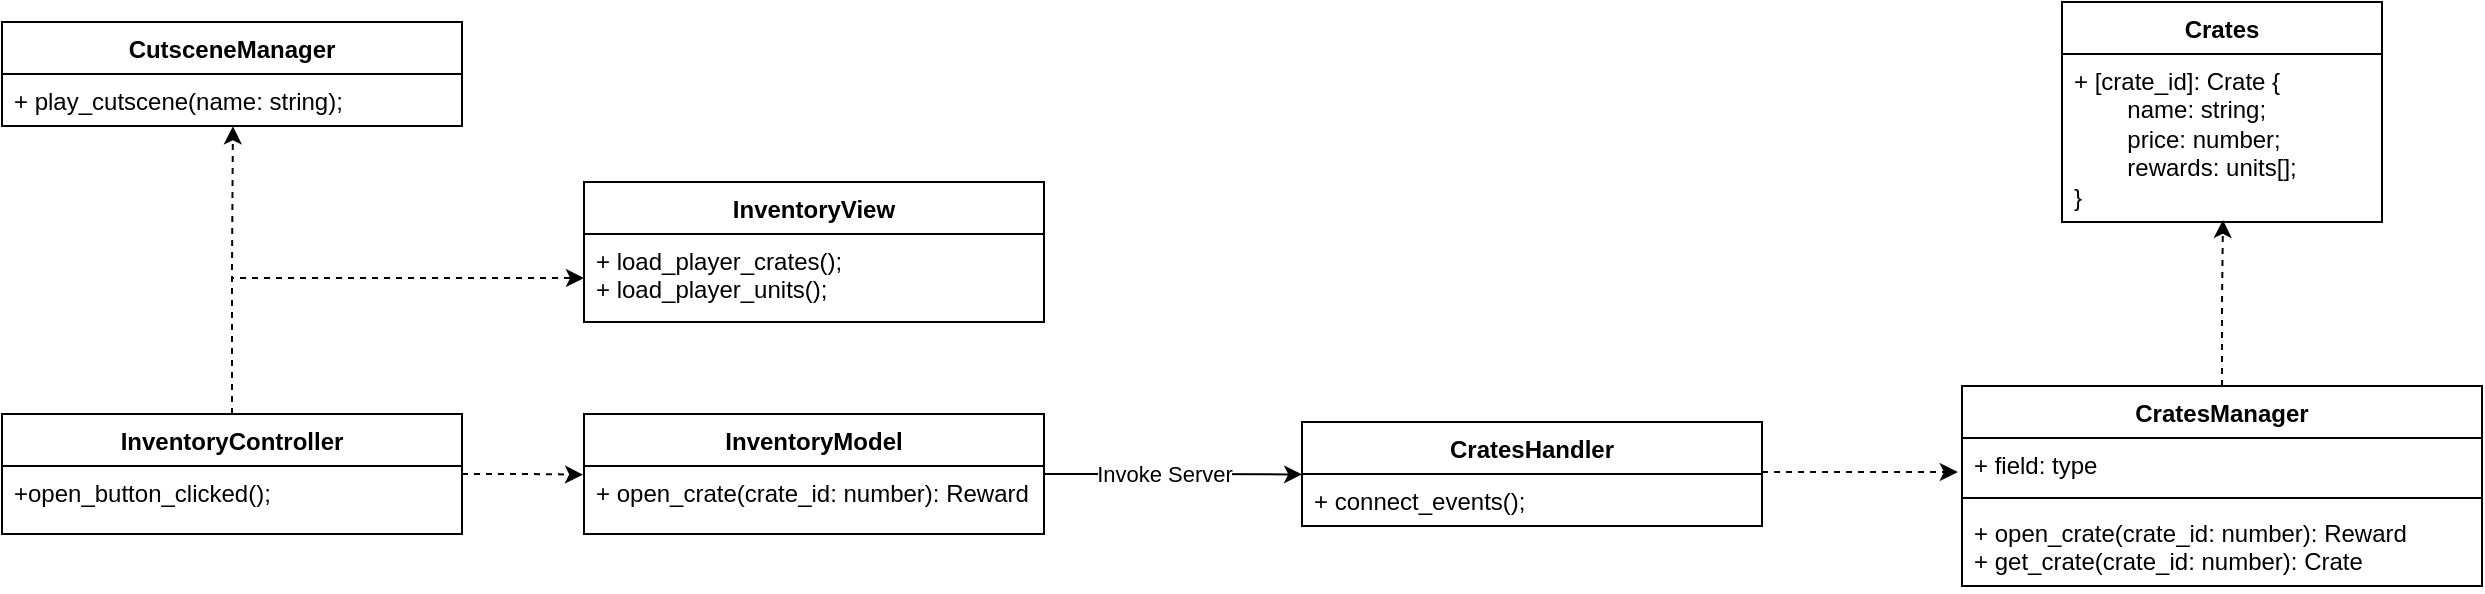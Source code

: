 <mxfile version="24.4.0" type="github">
  <diagram id="C5RBs43oDa-KdzZeNtuy" name="Page-1">
    <mxGraphModel dx="2022" dy="1827" grid="1" gridSize="10" guides="1" tooltips="1" connect="1" arrows="1" fold="1" page="1" pageScale="1" pageWidth="827" pageHeight="1169" math="0" shadow="0">
      <root>
        <mxCell id="WIyWlLk6GJQsqaUBKTNV-0" />
        <mxCell id="WIyWlLk6GJQsqaUBKTNV-1" parent="WIyWlLk6GJQsqaUBKTNV-0" />
        <mxCell id="SDqGMGL2LDUhIZUKtVmR-0" value="CratesManager" style="swimlane;fontStyle=1;align=center;verticalAlign=top;childLayout=stackLayout;horizontal=1;startSize=26;horizontalStack=0;resizeParent=1;resizeParentMax=0;resizeLast=0;collapsible=1;marginBottom=0;whiteSpace=wrap;html=1;" vertex="1" parent="WIyWlLk6GJQsqaUBKTNV-1">
          <mxGeometry x="330" y="182" width="260" height="100" as="geometry" />
        </mxCell>
        <mxCell id="SDqGMGL2LDUhIZUKtVmR-1" value="+ field: type" style="text;strokeColor=none;fillColor=none;align=left;verticalAlign=top;spacingLeft=4;spacingRight=4;overflow=hidden;rotatable=0;points=[[0,0.5],[1,0.5]];portConstraint=eastwest;whiteSpace=wrap;html=1;" vertex="1" parent="SDqGMGL2LDUhIZUKtVmR-0">
          <mxGeometry y="26" width="260" height="26" as="geometry" />
        </mxCell>
        <mxCell id="SDqGMGL2LDUhIZUKtVmR-2" value="" style="line;strokeWidth=1;fillColor=none;align=left;verticalAlign=middle;spacingTop=-1;spacingLeft=3;spacingRight=3;rotatable=0;labelPosition=right;points=[];portConstraint=eastwest;strokeColor=inherit;" vertex="1" parent="SDqGMGL2LDUhIZUKtVmR-0">
          <mxGeometry y="52" width="260" height="8" as="geometry" />
        </mxCell>
        <mxCell id="SDqGMGL2LDUhIZUKtVmR-3" value="+ open_crate(crate_id: number): Reward&lt;div&gt;+ get_crate(crate_id: number): Crate&lt;/div&gt;&lt;div&gt;&lt;br&gt;&lt;/div&gt;&lt;div&gt;&lt;br&gt;&lt;/div&gt;" style="text;strokeColor=none;fillColor=none;align=left;verticalAlign=top;spacingLeft=4;spacingRight=4;overflow=hidden;rotatable=0;points=[[0,0.5],[1,0.5]];portConstraint=eastwest;whiteSpace=wrap;html=1;" vertex="1" parent="SDqGMGL2LDUhIZUKtVmR-0">
          <mxGeometry y="60" width="260" height="40" as="geometry" />
        </mxCell>
        <mxCell id="SDqGMGL2LDUhIZUKtVmR-4" value="CratesHandler" style="swimlane;fontStyle=1;align=center;verticalAlign=top;childLayout=stackLayout;horizontal=1;startSize=26;horizontalStack=0;resizeParent=1;resizeParentMax=0;resizeLast=0;collapsible=1;marginBottom=0;whiteSpace=wrap;html=1;" vertex="1" parent="WIyWlLk6GJQsqaUBKTNV-1">
          <mxGeometry y="200" width="230" height="52" as="geometry" />
        </mxCell>
        <mxCell id="SDqGMGL2LDUhIZUKtVmR-5" value="+ connect_events();" style="text;strokeColor=none;fillColor=none;align=left;verticalAlign=top;spacingLeft=4;spacingRight=4;overflow=hidden;rotatable=0;points=[[0,0.5],[1,0.5]];portConstraint=eastwest;whiteSpace=wrap;html=1;" vertex="1" parent="SDqGMGL2LDUhIZUKtVmR-4">
          <mxGeometry y="26" width="230" height="26" as="geometry" />
        </mxCell>
        <mxCell id="SDqGMGL2LDUhIZUKtVmR-13" value="Crates" style="swimlane;fontStyle=1;align=center;verticalAlign=top;childLayout=stackLayout;horizontal=1;startSize=26;horizontalStack=0;resizeParent=1;resizeParentMax=0;resizeLast=0;collapsible=1;marginBottom=0;whiteSpace=wrap;html=1;" vertex="1" parent="WIyWlLk6GJQsqaUBKTNV-1">
          <mxGeometry x="380" y="-10" width="160" height="110" as="geometry" />
        </mxCell>
        <mxCell id="SDqGMGL2LDUhIZUKtVmR-14" value="+ [crate_id]: Crate {&lt;div&gt;&lt;span style=&quot;white-space: pre;&quot;&gt;&#x9;&lt;/span&gt;name: string;&lt;br&gt;&lt;/div&gt;&lt;div&gt;&lt;span style=&quot;white-space: pre;&quot;&gt;&#x9;&lt;/span&gt;price: number;&lt;br&gt;&lt;/div&gt;&lt;div&gt;&lt;span style=&quot;white-space: pre;&quot;&gt;&#x9;&lt;/span&gt;rewards: units[];&lt;br&gt;&lt;/div&gt;&lt;div&gt;}&lt;/div&gt;" style="text;strokeColor=none;fillColor=none;align=left;verticalAlign=top;spacingLeft=4;spacingRight=4;overflow=hidden;rotatable=0;points=[[0,0.5],[1,0.5]];portConstraint=eastwest;whiteSpace=wrap;html=1;" vertex="1" parent="SDqGMGL2LDUhIZUKtVmR-13">
          <mxGeometry y="26" width="160" height="84" as="geometry" />
        </mxCell>
        <mxCell id="SDqGMGL2LDUhIZUKtVmR-17" style="edgeStyle=orthogonalEdgeStyle;rounded=0;orthogonalLoop=1;jettySize=auto;html=1;entryX=0.503;entryY=0.988;entryDx=0;entryDy=0;entryPerimeter=0;dashed=1;" edge="1" parent="WIyWlLk6GJQsqaUBKTNV-1" source="SDqGMGL2LDUhIZUKtVmR-0" target="SDqGMGL2LDUhIZUKtVmR-14">
          <mxGeometry relative="1" as="geometry" />
        </mxCell>
        <mxCell id="SDqGMGL2LDUhIZUKtVmR-18" style="edgeStyle=orthogonalEdgeStyle;rounded=0;orthogonalLoop=1;jettySize=auto;html=1;entryX=-0.008;entryY=0.654;entryDx=0;entryDy=0;entryPerimeter=0;dashed=1;" edge="1" parent="WIyWlLk6GJQsqaUBKTNV-1" source="SDqGMGL2LDUhIZUKtVmR-4" target="SDqGMGL2LDUhIZUKtVmR-1">
          <mxGeometry relative="1" as="geometry">
            <Array as="points">
              <mxPoint x="260" y="225" />
              <mxPoint x="260" y="225" />
            </Array>
          </mxGeometry>
        </mxCell>
        <mxCell id="SDqGMGL2LDUhIZUKtVmR-19" value="InventoryModel" style="swimlane;fontStyle=1;align=center;verticalAlign=top;childLayout=stackLayout;horizontal=1;startSize=26;horizontalStack=0;resizeParent=1;resizeParentMax=0;resizeLast=0;collapsible=1;marginBottom=0;whiteSpace=wrap;html=1;" vertex="1" parent="WIyWlLk6GJQsqaUBKTNV-1">
          <mxGeometry x="-359" y="196" width="230" height="60" as="geometry" />
        </mxCell>
        <mxCell id="SDqGMGL2LDUhIZUKtVmR-20" value="+ open_crate(crate_id: number): Reward" style="text;strokeColor=none;fillColor=none;align=left;verticalAlign=top;spacingLeft=4;spacingRight=4;overflow=hidden;rotatable=0;points=[[0,0.5],[1,0.5]];portConstraint=eastwest;whiteSpace=wrap;html=1;" vertex="1" parent="SDqGMGL2LDUhIZUKtVmR-19">
          <mxGeometry y="26" width="230" height="34" as="geometry" />
        </mxCell>
        <mxCell id="SDqGMGL2LDUhIZUKtVmR-21" style="edgeStyle=orthogonalEdgeStyle;rounded=0;orthogonalLoop=1;jettySize=auto;html=1;entryX=-0.004;entryY=0.239;entryDx=0;entryDy=0;entryPerimeter=0;" edge="1" parent="WIyWlLk6GJQsqaUBKTNV-1" source="SDqGMGL2LDUhIZUKtVmR-19">
          <mxGeometry relative="1" as="geometry">
            <mxPoint x="0.08" y="226.214" as="targetPoint" />
          </mxGeometry>
        </mxCell>
        <mxCell id="SDqGMGL2LDUhIZUKtVmR-26" value="Invoke Server" style="edgeLabel;html=1;align=center;verticalAlign=middle;resizable=0;points=[];" vertex="1" connectable="0" parent="SDqGMGL2LDUhIZUKtVmR-21">
          <mxGeometry x="-0.244" y="2" relative="1" as="geometry">
            <mxPoint x="11" y="2" as="offset" />
          </mxGeometry>
        </mxCell>
        <mxCell id="SDqGMGL2LDUhIZUKtVmR-22" value="CutsceneManager" style="swimlane;fontStyle=1;align=center;verticalAlign=top;childLayout=stackLayout;horizontal=1;startSize=26;horizontalStack=0;resizeParent=1;resizeParentMax=0;resizeLast=0;collapsible=1;marginBottom=0;whiteSpace=wrap;html=1;" vertex="1" parent="WIyWlLk6GJQsqaUBKTNV-1">
          <mxGeometry x="-650" width="230" height="52" as="geometry" />
        </mxCell>
        <mxCell id="SDqGMGL2LDUhIZUKtVmR-23" value="+ play_cutscene(name: string);" style="text;strokeColor=none;fillColor=none;align=left;verticalAlign=top;spacingLeft=4;spacingRight=4;overflow=hidden;rotatable=0;points=[[0,0.5],[1,0.5]];portConstraint=eastwest;whiteSpace=wrap;html=1;" vertex="1" parent="SDqGMGL2LDUhIZUKtVmR-22">
          <mxGeometry y="26" width="230" height="26" as="geometry" />
        </mxCell>
        <mxCell id="SDqGMGL2LDUhIZUKtVmR-34" style="edgeStyle=orthogonalEdgeStyle;rounded=0;orthogonalLoop=1;jettySize=auto;html=1;entryX=0;entryY=0.5;entryDx=0;entryDy=0;dashed=1;" edge="1" parent="WIyWlLk6GJQsqaUBKTNV-1" source="SDqGMGL2LDUhIZUKtVmR-27" target="SDqGMGL2LDUhIZUKtVmR-33">
          <mxGeometry relative="1" as="geometry" />
        </mxCell>
        <mxCell id="SDqGMGL2LDUhIZUKtVmR-27" value="InventoryController" style="swimlane;fontStyle=1;align=center;verticalAlign=top;childLayout=stackLayout;horizontal=1;startSize=26;horizontalStack=0;resizeParent=1;resizeParentMax=0;resizeLast=0;collapsible=1;marginBottom=0;whiteSpace=wrap;html=1;" vertex="1" parent="WIyWlLk6GJQsqaUBKTNV-1">
          <mxGeometry x="-650" y="196" width="230" height="60" as="geometry" />
        </mxCell>
        <mxCell id="SDqGMGL2LDUhIZUKtVmR-28" value="+open_button_clicked();" style="text;strokeColor=none;fillColor=none;align=left;verticalAlign=top;spacingLeft=4;spacingRight=4;overflow=hidden;rotatable=0;points=[[0,0.5],[1,0.5]];portConstraint=eastwest;whiteSpace=wrap;html=1;" vertex="1" parent="SDqGMGL2LDUhIZUKtVmR-27">
          <mxGeometry y="26" width="230" height="34" as="geometry" />
        </mxCell>
        <mxCell id="SDqGMGL2LDUhIZUKtVmR-29" style="edgeStyle=orthogonalEdgeStyle;rounded=0;orthogonalLoop=1;jettySize=auto;html=1;entryX=-0.002;entryY=0.127;entryDx=0;entryDy=0;entryPerimeter=0;dashed=1;" edge="1" parent="WIyWlLk6GJQsqaUBKTNV-1" source="SDqGMGL2LDUhIZUKtVmR-27" target="SDqGMGL2LDUhIZUKtVmR-20">
          <mxGeometry relative="1" as="geometry" />
        </mxCell>
        <mxCell id="SDqGMGL2LDUhIZUKtVmR-31" style="edgeStyle=orthogonalEdgeStyle;rounded=0;orthogonalLoop=1;jettySize=auto;html=1;entryX=0.502;entryY=1.006;entryDx=0;entryDy=0;entryPerimeter=0;dashed=1;" edge="1" parent="WIyWlLk6GJQsqaUBKTNV-1" source="SDqGMGL2LDUhIZUKtVmR-27" target="SDqGMGL2LDUhIZUKtVmR-23">
          <mxGeometry relative="1" as="geometry" />
        </mxCell>
        <mxCell id="SDqGMGL2LDUhIZUKtVmR-32" value="InventoryView" style="swimlane;fontStyle=1;align=center;verticalAlign=top;childLayout=stackLayout;horizontal=1;startSize=26;horizontalStack=0;resizeParent=1;resizeParentMax=0;resizeLast=0;collapsible=1;marginBottom=0;whiteSpace=wrap;html=1;" vertex="1" parent="WIyWlLk6GJQsqaUBKTNV-1">
          <mxGeometry x="-359" y="80" width="230" height="70" as="geometry" />
        </mxCell>
        <mxCell id="SDqGMGL2LDUhIZUKtVmR-33" value="+ load_player_crates();&lt;div&gt;+ load_player_units();&lt;/div&gt;" style="text;strokeColor=none;fillColor=none;align=left;verticalAlign=top;spacingLeft=4;spacingRight=4;overflow=hidden;rotatable=0;points=[[0,0.5],[1,0.5]];portConstraint=eastwest;whiteSpace=wrap;html=1;" vertex="1" parent="SDqGMGL2LDUhIZUKtVmR-32">
          <mxGeometry y="26" width="230" height="44" as="geometry" />
        </mxCell>
      </root>
    </mxGraphModel>
  </diagram>
</mxfile>

